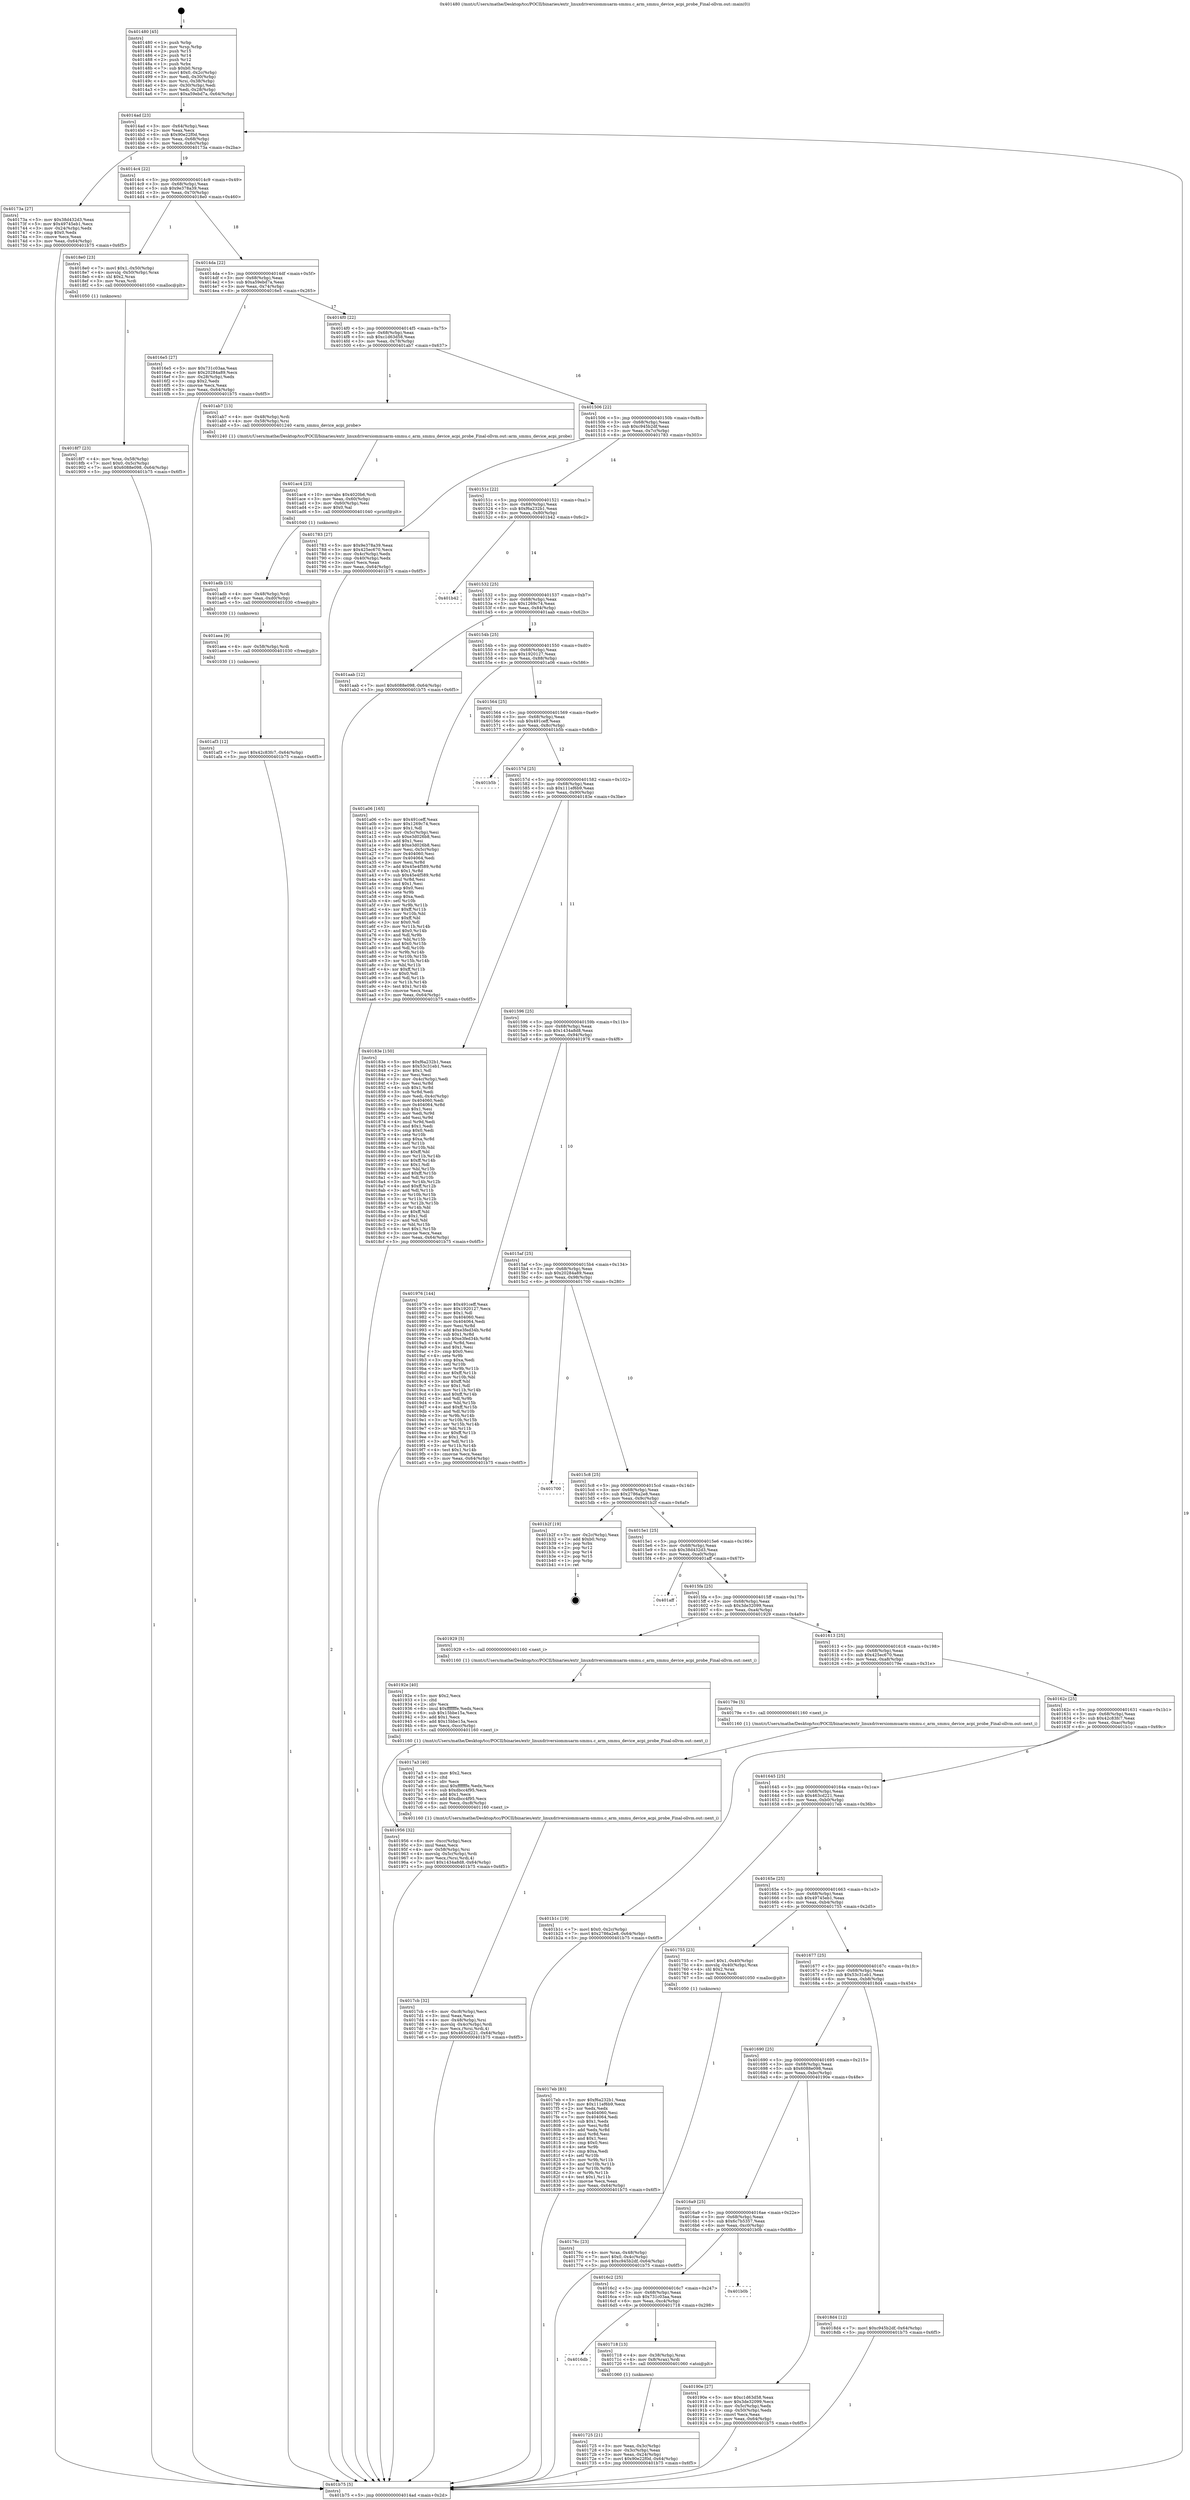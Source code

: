 digraph "0x401480" {
  label = "0x401480 (/mnt/c/Users/mathe/Desktop/tcc/POCII/binaries/extr_linuxdriversiommuarm-smmu.c_arm_smmu_device_acpi_probe_Final-ollvm.out::main(0))"
  labelloc = "t"
  node[shape=record]

  Entry [label="",width=0.3,height=0.3,shape=circle,fillcolor=black,style=filled]
  "0x4014ad" [label="{
     0x4014ad [23]\l
     | [instrs]\l
     &nbsp;&nbsp;0x4014ad \<+3\>: mov -0x64(%rbp),%eax\l
     &nbsp;&nbsp;0x4014b0 \<+2\>: mov %eax,%ecx\l
     &nbsp;&nbsp;0x4014b2 \<+6\>: sub $0x90e22f0d,%ecx\l
     &nbsp;&nbsp;0x4014b8 \<+3\>: mov %eax,-0x68(%rbp)\l
     &nbsp;&nbsp;0x4014bb \<+3\>: mov %ecx,-0x6c(%rbp)\l
     &nbsp;&nbsp;0x4014be \<+6\>: je 000000000040173a \<main+0x2ba\>\l
  }"]
  "0x40173a" [label="{
     0x40173a [27]\l
     | [instrs]\l
     &nbsp;&nbsp;0x40173a \<+5\>: mov $0x38d432d3,%eax\l
     &nbsp;&nbsp;0x40173f \<+5\>: mov $0x49745eb1,%ecx\l
     &nbsp;&nbsp;0x401744 \<+3\>: mov -0x24(%rbp),%edx\l
     &nbsp;&nbsp;0x401747 \<+3\>: cmp $0x0,%edx\l
     &nbsp;&nbsp;0x40174a \<+3\>: cmove %ecx,%eax\l
     &nbsp;&nbsp;0x40174d \<+3\>: mov %eax,-0x64(%rbp)\l
     &nbsp;&nbsp;0x401750 \<+5\>: jmp 0000000000401b75 \<main+0x6f5\>\l
  }"]
  "0x4014c4" [label="{
     0x4014c4 [22]\l
     | [instrs]\l
     &nbsp;&nbsp;0x4014c4 \<+5\>: jmp 00000000004014c9 \<main+0x49\>\l
     &nbsp;&nbsp;0x4014c9 \<+3\>: mov -0x68(%rbp),%eax\l
     &nbsp;&nbsp;0x4014cc \<+5\>: sub $0x9e378a39,%eax\l
     &nbsp;&nbsp;0x4014d1 \<+3\>: mov %eax,-0x70(%rbp)\l
     &nbsp;&nbsp;0x4014d4 \<+6\>: je 00000000004018e0 \<main+0x460\>\l
  }"]
  Exit [label="",width=0.3,height=0.3,shape=circle,fillcolor=black,style=filled,peripheries=2]
  "0x4018e0" [label="{
     0x4018e0 [23]\l
     | [instrs]\l
     &nbsp;&nbsp;0x4018e0 \<+7\>: movl $0x1,-0x50(%rbp)\l
     &nbsp;&nbsp;0x4018e7 \<+4\>: movslq -0x50(%rbp),%rax\l
     &nbsp;&nbsp;0x4018eb \<+4\>: shl $0x2,%rax\l
     &nbsp;&nbsp;0x4018ef \<+3\>: mov %rax,%rdi\l
     &nbsp;&nbsp;0x4018f2 \<+5\>: call 0000000000401050 \<malloc@plt\>\l
     | [calls]\l
     &nbsp;&nbsp;0x401050 \{1\} (unknown)\l
  }"]
  "0x4014da" [label="{
     0x4014da [22]\l
     | [instrs]\l
     &nbsp;&nbsp;0x4014da \<+5\>: jmp 00000000004014df \<main+0x5f\>\l
     &nbsp;&nbsp;0x4014df \<+3\>: mov -0x68(%rbp),%eax\l
     &nbsp;&nbsp;0x4014e2 \<+5\>: sub $0xa59ebd7a,%eax\l
     &nbsp;&nbsp;0x4014e7 \<+3\>: mov %eax,-0x74(%rbp)\l
     &nbsp;&nbsp;0x4014ea \<+6\>: je 00000000004016e5 \<main+0x265\>\l
  }"]
  "0x401af3" [label="{
     0x401af3 [12]\l
     | [instrs]\l
     &nbsp;&nbsp;0x401af3 \<+7\>: movl $0x42c83fc7,-0x64(%rbp)\l
     &nbsp;&nbsp;0x401afa \<+5\>: jmp 0000000000401b75 \<main+0x6f5\>\l
  }"]
  "0x4016e5" [label="{
     0x4016e5 [27]\l
     | [instrs]\l
     &nbsp;&nbsp;0x4016e5 \<+5\>: mov $0x731c03aa,%eax\l
     &nbsp;&nbsp;0x4016ea \<+5\>: mov $0x20284a89,%ecx\l
     &nbsp;&nbsp;0x4016ef \<+3\>: mov -0x28(%rbp),%edx\l
     &nbsp;&nbsp;0x4016f2 \<+3\>: cmp $0x2,%edx\l
     &nbsp;&nbsp;0x4016f5 \<+3\>: cmovne %ecx,%eax\l
     &nbsp;&nbsp;0x4016f8 \<+3\>: mov %eax,-0x64(%rbp)\l
     &nbsp;&nbsp;0x4016fb \<+5\>: jmp 0000000000401b75 \<main+0x6f5\>\l
  }"]
  "0x4014f0" [label="{
     0x4014f0 [22]\l
     | [instrs]\l
     &nbsp;&nbsp;0x4014f0 \<+5\>: jmp 00000000004014f5 \<main+0x75\>\l
     &nbsp;&nbsp;0x4014f5 \<+3\>: mov -0x68(%rbp),%eax\l
     &nbsp;&nbsp;0x4014f8 \<+5\>: sub $0xc1d63d58,%eax\l
     &nbsp;&nbsp;0x4014fd \<+3\>: mov %eax,-0x78(%rbp)\l
     &nbsp;&nbsp;0x401500 \<+6\>: je 0000000000401ab7 \<main+0x637\>\l
  }"]
  "0x401b75" [label="{
     0x401b75 [5]\l
     | [instrs]\l
     &nbsp;&nbsp;0x401b75 \<+5\>: jmp 00000000004014ad \<main+0x2d\>\l
  }"]
  "0x401480" [label="{
     0x401480 [45]\l
     | [instrs]\l
     &nbsp;&nbsp;0x401480 \<+1\>: push %rbp\l
     &nbsp;&nbsp;0x401481 \<+3\>: mov %rsp,%rbp\l
     &nbsp;&nbsp;0x401484 \<+2\>: push %r15\l
     &nbsp;&nbsp;0x401486 \<+2\>: push %r14\l
     &nbsp;&nbsp;0x401488 \<+2\>: push %r12\l
     &nbsp;&nbsp;0x40148a \<+1\>: push %rbx\l
     &nbsp;&nbsp;0x40148b \<+7\>: sub $0xb0,%rsp\l
     &nbsp;&nbsp;0x401492 \<+7\>: movl $0x0,-0x2c(%rbp)\l
     &nbsp;&nbsp;0x401499 \<+3\>: mov %edi,-0x30(%rbp)\l
     &nbsp;&nbsp;0x40149c \<+4\>: mov %rsi,-0x38(%rbp)\l
     &nbsp;&nbsp;0x4014a0 \<+3\>: mov -0x30(%rbp),%edi\l
     &nbsp;&nbsp;0x4014a3 \<+3\>: mov %edi,-0x28(%rbp)\l
     &nbsp;&nbsp;0x4014a6 \<+7\>: movl $0xa59ebd7a,-0x64(%rbp)\l
  }"]
  "0x401aea" [label="{
     0x401aea [9]\l
     | [instrs]\l
     &nbsp;&nbsp;0x401aea \<+4\>: mov -0x58(%rbp),%rdi\l
     &nbsp;&nbsp;0x401aee \<+5\>: call 0000000000401030 \<free@plt\>\l
     | [calls]\l
     &nbsp;&nbsp;0x401030 \{1\} (unknown)\l
  }"]
  "0x401ab7" [label="{
     0x401ab7 [13]\l
     | [instrs]\l
     &nbsp;&nbsp;0x401ab7 \<+4\>: mov -0x48(%rbp),%rdi\l
     &nbsp;&nbsp;0x401abb \<+4\>: mov -0x58(%rbp),%rsi\l
     &nbsp;&nbsp;0x401abf \<+5\>: call 0000000000401240 \<arm_smmu_device_acpi_probe\>\l
     | [calls]\l
     &nbsp;&nbsp;0x401240 \{1\} (/mnt/c/Users/mathe/Desktop/tcc/POCII/binaries/extr_linuxdriversiommuarm-smmu.c_arm_smmu_device_acpi_probe_Final-ollvm.out::arm_smmu_device_acpi_probe)\l
  }"]
  "0x401506" [label="{
     0x401506 [22]\l
     | [instrs]\l
     &nbsp;&nbsp;0x401506 \<+5\>: jmp 000000000040150b \<main+0x8b\>\l
     &nbsp;&nbsp;0x40150b \<+3\>: mov -0x68(%rbp),%eax\l
     &nbsp;&nbsp;0x40150e \<+5\>: sub $0xc945b2df,%eax\l
     &nbsp;&nbsp;0x401513 \<+3\>: mov %eax,-0x7c(%rbp)\l
     &nbsp;&nbsp;0x401516 \<+6\>: je 0000000000401783 \<main+0x303\>\l
  }"]
  "0x401adb" [label="{
     0x401adb [15]\l
     | [instrs]\l
     &nbsp;&nbsp;0x401adb \<+4\>: mov -0x48(%rbp),%rdi\l
     &nbsp;&nbsp;0x401adf \<+6\>: mov %eax,-0xd0(%rbp)\l
     &nbsp;&nbsp;0x401ae5 \<+5\>: call 0000000000401030 \<free@plt\>\l
     | [calls]\l
     &nbsp;&nbsp;0x401030 \{1\} (unknown)\l
  }"]
  "0x401783" [label="{
     0x401783 [27]\l
     | [instrs]\l
     &nbsp;&nbsp;0x401783 \<+5\>: mov $0x9e378a39,%eax\l
     &nbsp;&nbsp;0x401788 \<+5\>: mov $0x425ec670,%ecx\l
     &nbsp;&nbsp;0x40178d \<+3\>: mov -0x4c(%rbp),%edx\l
     &nbsp;&nbsp;0x401790 \<+3\>: cmp -0x40(%rbp),%edx\l
     &nbsp;&nbsp;0x401793 \<+3\>: cmovl %ecx,%eax\l
     &nbsp;&nbsp;0x401796 \<+3\>: mov %eax,-0x64(%rbp)\l
     &nbsp;&nbsp;0x401799 \<+5\>: jmp 0000000000401b75 \<main+0x6f5\>\l
  }"]
  "0x40151c" [label="{
     0x40151c [22]\l
     | [instrs]\l
     &nbsp;&nbsp;0x40151c \<+5\>: jmp 0000000000401521 \<main+0xa1\>\l
     &nbsp;&nbsp;0x401521 \<+3\>: mov -0x68(%rbp),%eax\l
     &nbsp;&nbsp;0x401524 \<+5\>: sub $0xf6a232b1,%eax\l
     &nbsp;&nbsp;0x401529 \<+3\>: mov %eax,-0x80(%rbp)\l
     &nbsp;&nbsp;0x40152c \<+6\>: je 0000000000401b42 \<main+0x6c2\>\l
  }"]
  "0x401ac4" [label="{
     0x401ac4 [23]\l
     | [instrs]\l
     &nbsp;&nbsp;0x401ac4 \<+10\>: movabs $0x4020b6,%rdi\l
     &nbsp;&nbsp;0x401ace \<+3\>: mov %eax,-0x60(%rbp)\l
     &nbsp;&nbsp;0x401ad1 \<+3\>: mov -0x60(%rbp),%esi\l
     &nbsp;&nbsp;0x401ad4 \<+2\>: mov $0x0,%al\l
     &nbsp;&nbsp;0x401ad6 \<+5\>: call 0000000000401040 \<printf@plt\>\l
     | [calls]\l
     &nbsp;&nbsp;0x401040 \{1\} (unknown)\l
  }"]
  "0x401b42" [label="{
     0x401b42\l
  }", style=dashed]
  "0x401532" [label="{
     0x401532 [25]\l
     | [instrs]\l
     &nbsp;&nbsp;0x401532 \<+5\>: jmp 0000000000401537 \<main+0xb7\>\l
     &nbsp;&nbsp;0x401537 \<+3\>: mov -0x68(%rbp),%eax\l
     &nbsp;&nbsp;0x40153a \<+5\>: sub $0x1269c74,%eax\l
     &nbsp;&nbsp;0x40153f \<+6\>: mov %eax,-0x84(%rbp)\l
     &nbsp;&nbsp;0x401545 \<+6\>: je 0000000000401aab \<main+0x62b\>\l
  }"]
  "0x401956" [label="{
     0x401956 [32]\l
     | [instrs]\l
     &nbsp;&nbsp;0x401956 \<+6\>: mov -0xcc(%rbp),%ecx\l
     &nbsp;&nbsp;0x40195c \<+3\>: imul %eax,%ecx\l
     &nbsp;&nbsp;0x40195f \<+4\>: mov -0x58(%rbp),%rsi\l
     &nbsp;&nbsp;0x401963 \<+4\>: movslq -0x5c(%rbp),%rdi\l
     &nbsp;&nbsp;0x401967 \<+3\>: mov %ecx,(%rsi,%rdi,4)\l
     &nbsp;&nbsp;0x40196a \<+7\>: movl $0x1434a8d8,-0x64(%rbp)\l
     &nbsp;&nbsp;0x401971 \<+5\>: jmp 0000000000401b75 \<main+0x6f5\>\l
  }"]
  "0x401aab" [label="{
     0x401aab [12]\l
     | [instrs]\l
     &nbsp;&nbsp;0x401aab \<+7\>: movl $0x6088e098,-0x64(%rbp)\l
     &nbsp;&nbsp;0x401ab2 \<+5\>: jmp 0000000000401b75 \<main+0x6f5\>\l
  }"]
  "0x40154b" [label="{
     0x40154b [25]\l
     | [instrs]\l
     &nbsp;&nbsp;0x40154b \<+5\>: jmp 0000000000401550 \<main+0xd0\>\l
     &nbsp;&nbsp;0x401550 \<+3\>: mov -0x68(%rbp),%eax\l
     &nbsp;&nbsp;0x401553 \<+5\>: sub $0x1920127,%eax\l
     &nbsp;&nbsp;0x401558 \<+6\>: mov %eax,-0x88(%rbp)\l
     &nbsp;&nbsp;0x40155e \<+6\>: je 0000000000401a06 \<main+0x586\>\l
  }"]
  "0x40192e" [label="{
     0x40192e [40]\l
     | [instrs]\l
     &nbsp;&nbsp;0x40192e \<+5\>: mov $0x2,%ecx\l
     &nbsp;&nbsp;0x401933 \<+1\>: cltd\l
     &nbsp;&nbsp;0x401934 \<+2\>: idiv %ecx\l
     &nbsp;&nbsp;0x401936 \<+6\>: imul $0xfffffffe,%edx,%ecx\l
     &nbsp;&nbsp;0x40193c \<+6\>: sub $0x15bbe15a,%ecx\l
     &nbsp;&nbsp;0x401942 \<+3\>: add $0x1,%ecx\l
     &nbsp;&nbsp;0x401945 \<+6\>: add $0x15bbe15a,%ecx\l
     &nbsp;&nbsp;0x40194b \<+6\>: mov %ecx,-0xcc(%rbp)\l
     &nbsp;&nbsp;0x401951 \<+5\>: call 0000000000401160 \<next_i\>\l
     | [calls]\l
     &nbsp;&nbsp;0x401160 \{1\} (/mnt/c/Users/mathe/Desktop/tcc/POCII/binaries/extr_linuxdriversiommuarm-smmu.c_arm_smmu_device_acpi_probe_Final-ollvm.out::next_i)\l
  }"]
  "0x401a06" [label="{
     0x401a06 [165]\l
     | [instrs]\l
     &nbsp;&nbsp;0x401a06 \<+5\>: mov $0x491ceff,%eax\l
     &nbsp;&nbsp;0x401a0b \<+5\>: mov $0x1269c74,%ecx\l
     &nbsp;&nbsp;0x401a10 \<+2\>: mov $0x1,%dl\l
     &nbsp;&nbsp;0x401a12 \<+3\>: mov -0x5c(%rbp),%esi\l
     &nbsp;&nbsp;0x401a15 \<+6\>: sub $0xe3d026b8,%esi\l
     &nbsp;&nbsp;0x401a1b \<+3\>: add $0x1,%esi\l
     &nbsp;&nbsp;0x401a1e \<+6\>: add $0xe3d026b8,%esi\l
     &nbsp;&nbsp;0x401a24 \<+3\>: mov %esi,-0x5c(%rbp)\l
     &nbsp;&nbsp;0x401a27 \<+7\>: mov 0x404060,%esi\l
     &nbsp;&nbsp;0x401a2e \<+7\>: mov 0x404064,%edi\l
     &nbsp;&nbsp;0x401a35 \<+3\>: mov %esi,%r8d\l
     &nbsp;&nbsp;0x401a38 \<+7\>: add $0x45e4f589,%r8d\l
     &nbsp;&nbsp;0x401a3f \<+4\>: sub $0x1,%r8d\l
     &nbsp;&nbsp;0x401a43 \<+7\>: sub $0x45e4f589,%r8d\l
     &nbsp;&nbsp;0x401a4a \<+4\>: imul %r8d,%esi\l
     &nbsp;&nbsp;0x401a4e \<+3\>: and $0x1,%esi\l
     &nbsp;&nbsp;0x401a51 \<+3\>: cmp $0x0,%esi\l
     &nbsp;&nbsp;0x401a54 \<+4\>: sete %r9b\l
     &nbsp;&nbsp;0x401a58 \<+3\>: cmp $0xa,%edi\l
     &nbsp;&nbsp;0x401a5b \<+4\>: setl %r10b\l
     &nbsp;&nbsp;0x401a5f \<+3\>: mov %r9b,%r11b\l
     &nbsp;&nbsp;0x401a62 \<+4\>: xor $0xff,%r11b\l
     &nbsp;&nbsp;0x401a66 \<+3\>: mov %r10b,%bl\l
     &nbsp;&nbsp;0x401a69 \<+3\>: xor $0xff,%bl\l
     &nbsp;&nbsp;0x401a6c \<+3\>: xor $0x0,%dl\l
     &nbsp;&nbsp;0x401a6f \<+3\>: mov %r11b,%r14b\l
     &nbsp;&nbsp;0x401a72 \<+4\>: and $0x0,%r14b\l
     &nbsp;&nbsp;0x401a76 \<+3\>: and %dl,%r9b\l
     &nbsp;&nbsp;0x401a79 \<+3\>: mov %bl,%r15b\l
     &nbsp;&nbsp;0x401a7c \<+4\>: and $0x0,%r15b\l
     &nbsp;&nbsp;0x401a80 \<+3\>: and %dl,%r10b\l
     &nbsp;&nbsp;0x401a83 \<+3\>: or %r9b,%r14b\l
     &nbsp;&nbsp;0x401a86 \<+3\>: or %r10b,%r15b\l
     &nbsp;&nbsp;0x401a89 \<+3\>: xor %r15b,%r14b\l
     &nbsp;&nbsp;0x401a8c \<+3\>: or %bl,%r11b\l
     &nbsp;&nbsp;0x401a8f \<+4\>: xor $0xff,%r11b\l
     &nbsp;&nbsp;0x401a93 \<+3\>: or $0x0,%dl\l
     &nbsp;&nbsp;0x401a96 \<+3\>: and %dl,%r11b\l
     &nbsp;&nbsp;0x401a99 \<+3\>: or %r11b,%r14b\l
     &nbsp;&nbsp;0x401a9c \<+4\>: test $0x1,%r14b\l
     &nbsp;&nbsp;0x401aa0 \<+3\>: cmovne %ecx,%eax\l
     &nbsp;&nbsp;0x401aa3 \<+3\>: mov %eax,-0x64(%rbp)\l
     &nbsp;&nbsp;0x401aa6 \<+5\>: jmp 0000000000401b75 \<main+0x6f5\>\l
  }"]
  "0x401564" [label="{
     0x401564 [25]\l
     | [instrs]\l
     &nbsp;&nbsp;0x401564 \<+5\>: jmp 0000000000401569 \<main+0xe9\>\l
     &nbsp;&nbsp;0x401569 \<+3\>: mov -0x68(%rbp),%eax\l
     &nbsp;&nbsp;0x40156c \<+5\>: sub $0x491ceff,%eax\l
     &nbsp;&nbsp;0x401571 \<+6\>: mov %eax,-0x8c(%rbp)\l
     &nbsp;&nbsp;0x401577 \<+6\>: je 0000000000401b5b \<main+0x6db\>\l
  }"]
  "0x4018f7" [label="{
     0x4018f7 [23]\l
     | [instrs]\l
     &nbsp;&nbsp;0x4018f7 \<+4\>: mov %rax,-0x58(%rbp)\l
     &nbsp;&nbsp;0x4018fb \<+7\>: movl $0x0,-0x5c(%rbp)\l
     &nbsp;&nbsp;0x401902 \<+7\>: movl $0x6088e098,-0x64(%rbp)\l
     &nbsp;&nbsp;0x401909 \<+5\>: jmp 0000000000401b75 \<main+0x6f5\>\l
  }"]
  "0x401b5b" [label="{
     0x401b5b\l
  }", style=dashed]
  "0x40157d" [label="{
     0x40157d [25]\l
     | [instrs]\l
     &nbsp;&nbsp;0x40157d \<+5\>: jmp 0000000000401582 \<main+0x102\>\l
     &nbsp;&nbsp;0x401582 \<+3\>: mov -0x68(%rbp),%eax\l
     &nbsp;&nbsp;0x401585 \<+5\>: sub $0x111ef6b9,%eax\l
     &nbsp;&nbsp;0x40158a \<+6\>: mov %eax,-0x90(%rbp)\l
     &nbsp;&nbsp;0x401590 \<+6\>: je 000000000040183e \<main+0x3be\>\l
  }"]
  "0x4017cb" [label="{
     0x4017cb [32]\l
     | [instrs]\l
     &nbsp;&nbsp;0x4017cb \<+6\>: mov -0xc8(%rbp),%ecx\l
     &nbsp;&nbsp;0x4017d1 \<+3\>: imul %eax,%ecx\l
     &nbsp;&nbsp;0x4017d4 \<+4\>: mov -0x48(%rbp),%rsi\l
     &nbsp;&nbsp;0x4017d8 \<+4\>: movslq -0x4c(%rbp),%rdi\l
     &nbsp;&nbsp;0x4017dc \<+3\>: mov %ecx,(%rsi,%rdi,4)\l
     &nbsp;&nbsp;0x4017df \<+7\>: movl $0x463cd221,-0x64(%rbp)\l
     &nbsp;&nbsp;0x4017e6 \<+5\>: jmp 0000000000401b75 \<main+0x6f5\>\l
  }"]
  "0x40183e" [label="{
     0x40183e [150]\l
     | [instrs]\l
     &nbsp;&nbsp;0x40183e \<+5\>: mov $0xf6a232b1,%eax\l
     &nbsp;&nbsp;0x401843 \<+5\>: mov $0x53c31eb1,%ecx\l
     &nbsp;&nbsp;0x401848 \<+2\>: mov $0x1,%dl\l
     &nbsp;&nbsp;0x40184a \<+2\>: xor %esi,%esi\l
     &nbsp;&nbsp;0x40184c \<+3\>: mov -0x4c(%rbp),%edi\l
     &nbsp;&nbsp;0x40184f \<+3\>: mov %esi,%r8d\l
     &nbsp;&nbsp;0x401852 \<+4\>: sub $0x1,%r8d\l
     &nbsp;&nbsp;0x401856 \<+3\>: sub %r8d,%edi\l
     &nbsp;&nbsp;0x401859 \<+3\>: mov %edi,-0x4c(%rbp)\l
     &nbsp;&nbsp;0x40185c \<+7\>: mov 0x404060,%edi\l
     &nbsp;&nbsp;0x401863 \<+8\>: mov 0x404064,%r8d\l
     &nbsp;&nbsp;0x40186b \<+3\>: sub $0x1,%esi\l
     &nbsp;&nbsp;0x40186e \<+3\>: mov %edi,%r9d\l
     &nbsp;&nbsp;0x401871 \<+3\>: add %esi,%r9d\l
     &nbsp;&nbsp;0x401874 \<+4\>: imul %r9d,%edi\l
     &nbsp;&nbsp;0x401878 \<+3\>: and $0x1,%edi\l
     &nbsp;&nbsp;0x40187b \<+3\>: cmp $0x0,%edi\l
     &nbsp;&nbsp;0x40187e \<+4\>: sete %r10b\l
     &nbsp;&nbsp;0x401882 \<+4\>: cmp $0xa,%r8d\l
     &nbsp;&nbsp;0x401886 \<+4\>: setl %r11b\l
     &nbsp;&nbsp;0x40188a \<+3\>: mov %r10b,%bl\l
     &nbsp;&nbsp;0x40188d \<+3\>: xor $0xff,%bl\l
     &nbsp;&nbsp;0x401890 \<+3\>: mov %r11b,%r14b\l
     &nbsp;&nbsp;0x401893 \<+4\>: xor $0xff,%r14b\l
     &nbsp;&nbsp;0x401897 \<+3\>: xor $0x1,%dl\l
     &nbsp;&nbsp;0x40189a \<+3\>: mov %bl,%r15b\l
     &nbsp;&nbsp;0x40189d \<+4\>: and $0xff,%r15b\l
     &nbsp;&nbsp;0x4018a1 \<+3\>: and %dl,%r10b\l
     &nbsp;&nbsp;0x4018a4 \<+3\>: mov %r14b,%r12b\l
     &nbsp;&nbsp;0x4018a7 \<+4\>: and $0xff,%r12b\l
     &nbsp;&nbsp;0x4018ab \<+3\>: and %dl,%r11b\l
     &nbsp;&nbsp;0x4018ae \<+3\>: or %r10b,%r15b\l
     &nbsp;&nbsp;0x4018b1 \<+3\>: or %r11b,%r12b\l
     &nbsp;&nbsp;0x4018b4 \<+3\>: xor %r12b,%r15b\l
     &nbsp;&nbsp;0x4018b7 \<+3\>: or %r14b,%bl\l
     &nbsp;&nbsp;0x4018ba \<+3\>: xor $0xff,%bl\l
     &nbsp;&nbsp;0x4018bd \<+3\>: or $0x1,%dl\l
     &nbsp;&nbsp;0x4018c0 \<+2\>: and %dl,%bl\l
     &nbsp;&nbsp;0x4018c2 \<+3\>: or %bl,%r15b\l
     &nbsp;&nbsp;0x4018c5 \<+4\>: test $0x1,%r15b\l
     &nbsp;&nbsp;0x4018c9 \<+3\>: cmovne %ecx,%eax\l
     &nbsp;&nbsp;0x4018cc \<+3\>: mov %eax,-0x64(%rbp)\l
     &nbsp;&nbsp;0x4018cf \<+5\>: jmp 0000000000401b75 \<main+0x6f5\>\l
  }"]
  "0x401596" [label="{
     0x401596 [25]\l
     | [instrs]\l
     &nbsp;&nbsp;0x401596 \<+5\>: jmp 000000000040159b \<main+0x11b\>\l
     &nbsp;&nbsp;0x40159b \<+3\>: mov -0x68(%rbp),%eax\l
     &nbsp;&nbsp;0x40159e \<+5\>: sub $0x1434a8d8,%eax\l
     &nbsp;&nbsp;0x4015a3 \<+6\>: mov %eax,-0x94(%rbp)\l
     &nbsp;&nbsp;0x4015a9 \<+6\>: je 0000000000401976 \<main+0x4f6\>\l
  }"]
  "0x4017a3" [label="{
     0x4017a3 [40]\l
     | [instrs]\l
     &nbsp;&nbsp;0x4017a3 \<+5\>: mov $0x2,%ecx\l
     &nbsp;&nbsp;0x4017a8 \<+1\>: cltd\l
     &nbsp;&nbsp;0x4017a9 \<+2\>: idiv %ecx\l
     &nbsp;&nbsp;0x4017ab \<+6\>: imul $0xfffffffe,%edx,%ecx\l
     &nbsp;&nbsp;0x4017b1 \<+6\>: sub $0xdbcc4f95,%ecx\l
     &nbsp;&nbsp;0x4017b7 \<+3\>: add $0x1,%ecx\l
     &nbsp;&nbsp;0x4017ba \<+6\>: add $0xdbcc4f95,%ecx\l
     &nbsp;&nbsp;0x4017c0 \<+6\>: mov %ecx,-0xc8(%rbp)\l
     &nbsp;&nbsp;0x4017c6 \<+5\>: call 0000000000401160 \<next_i\>\l
     | [calls]\l
     &nbsp;&nbsp;0x401160 \{1\} (/mnt/c/Users/mathe/Desktop/tcc/POCII/binaries/extr_linuxdriversiommuarm-smmu.c_arm_smmu_device_acpi_probe_Final-ollvm.out::next_i)\l
  }"]
  "0x401976" [label="{
     0x401976 [144]\l
     | [instrs]\l
     &nbsp;&nbsp;0x401976 \<+5\>: mov $0x491ceff,%eax\l
     &nbsp;&nbsp;0x40197b \<+5\>: mov $0x1920127,%ecx\l
     &nbsp;&nbsp;0x401980 \<+2\>: mov $0x1,%dl\l
     &nbsp;&nbsp;0x401982 \<+7\>: mov 0x404060,%esi\l
     &nbsp;&nbsp;0x401989 \<+7\>: mov 0x404064,%edi\l
     &nbsp;&nbsp;0x401990 \<+3\>: mov %esi,%r8d\l
     &nbsp;&nbsp;0x401993 \<+7\>: add $0xe3fed34b,%r8d\l
     &nbsp;&nbsp;0x40199a \<+4\>: sub $0x1,%r8d\l
     &nbsp;&nbsp;0x40199e \<+7\>: sub $0xe3fed34b,%r8d\l
     &nbsp;&nbsp;0x4019a5 \<+4\>: imul %r8d,%esi\l
     &nbsp;&nbsp;0x4019a9 \<+3\>: and $0x1,%esi\l
     &nbsp;&nbsp;0x4019ac \<+3\>: cmp $0x0,%esi\l
     &nbsp;&nbsp;0x4019af \<+4\>: sete %r9b\l
     &nbsp;&nbsp;0x4019b3 \<+3\>: cmp $0xa,%edi\l
     &nbsp;&nbsp;0x4019b6 \<+4\>: setl %r10b\l
     &nbsp;&nbsp;0x4019ba \<+3\>: mov %r9b,%r11b\l
     &nbsp;&nbsp;0x4019bd \<+4\>: xor $0xff,%r11b\l
     &nbsp;&nbsp;0x4019c1 \<+3\>: mov %r10b,%bl\l
     &nbsp;&nbsp;0x4019c4 \<+3\>: xor $0xff,%bl\l
     &nbsp;&nbsp;0x4019c7 \<+3\>: xor $0x1,%dl\l
     &nbsp;&nbsp;0x4019ca \<+3\>: mov %r11b,%r14b\l
     &nbsp;&nbsp;0x4019cd \<+4\>: and $0xff,%r14b\l
     &nbsp;&nbsp;0x4019d1 \<+3\>: and %dl,%r9b\l
     &nbsp;&nbsp;0x4019d4 \<+3\>: mov %bl,%r15b\l
     &nbsp;&nbsp;0x4019d7 \<+4\>: and $0xff,%r15b\l
     &nbsp;&nbsp;0x4019db \<+3\>: and %dl,%r10b\l
     &nbsp;&nbsp;0x4019de \<+3\>: or %r9b,%r14b\l
     &nbsp;&nbsp;0x4019e1 \<+3\>: or %r10b,%r15b\l
     &nbsp;&nbsp;0x4019e4 \<+3\>: xor %r15b,%r14b\l
     &nbsp;&nbsp;0x4019e7 \<+3\>: or %bl,%r11b\l
     &nbsp;&nbsp;0x4019ea \<+4\>: xor $0xff,%r11b\l
     &nbsp;&nbsp;0x4019ee \<+3\>: or $0x1,%dl\l
     &nbsp;&nbsp;0x4019f1 \<+3\>: and %dl,%r11b\l
     &nbsp;&nbsp;0x4019f4 \<+3\>: or %r11b,%r14b\l
     &nbsp;&nbsp;0x4019f7 \<+4\>: test $0x1,%r14b\l
     &nbsp;&nbsp;0x4019fb \<+3\>: cmovne %ecx,%eax\l
     &nbsp;&nbsp;0x4019fe \<+3\>: mov %eax,-0x64(%rbp)\l
     &nbsp;&nbsp;0x401a01 \<+5\>: jmp 0000000000401b75 \<main+0x6f5\>\l
  }"]
  "0x4015af" [label="{
     0x4015af [25]\l
     | [instrs]\l
     &nbsp;&nbsp;0x4015af \<+5\>: jmp 00000000004015b4 \<main+0x134\>\l
     &nbsp;&nbsp;0x4015b4 \<+3\>: mov -0x68(%rbp),%eax\l
     &nbsp;&nbsp;0x4015b7 \<+5\>: sub $0x20284a89,%eax\l
     &nbsp;&nbsp;0x4015bc \<+6\>: mov %eax,-0x98(%rbp)\l
     &nbsp;&nbsp;0x4015c2 \<+6\>: je 0000000000401700 \<main+0x280\>\l
  }"]
  "0x40176c" [label="{
     0x40176c [23]\l
     | [instrs]\l
     &nbsp;&nbsp;0x40176c \<+4\>: mov %rax,-0x48(%rbp)\l
     &nbsp;&nbsp;0x401770 \<+7\>: movl $0x0,-0x4c(%rbp)\l
     &nbsp;&nbsp;0x401777 \<+7\>: movl $0xc945b2df,-0x64(%rbp)\l
     &nbsp;&nbsp;0x40177e \<+5\>: jmp 0000000000401b75 \<main+0x6f5\>\l
  }"]
  "0x401700" [label="{
     0x401700\l
  }", style=dashed]
  "0x4015c8" [label="{
     0x4015c8 [25]\l
     | [instrs]\l
     &nbsp;&nbsp;0x4015c8 \<+5\>: jmp 00000000004015cd \<main+0x14d\>\l
     &nbsp;&nbsp;0x4015cd \<+3\>: mov -0x68(%rbp),%eax\l
     &nbsp;&nbsp;0x4015d0 \<+5\>: sub $0x2786a2e8,%eax\l
     &nbsp;&nbsp;0x4015d5 \<+6\>: mov %eax,-0x9c(%rbp)\l
     &nbsp;&nbsp;0x4015db \<+6\>: je 0000000000401b2f \<main+0x6af\>\l
  }"]
  "0x401725" [label="{
     0x401725 [21]\l
     | [instrs]\l
     &nbsp;&nbsp;0x401725 \<+3\>: mov %eax,-0x3c(%rbp)\l
     &nbsp;&nbsp;0x401728 \<+3\>: mov -0x3c(%rbp),%eax\l
     &nbsp;&nbsp;0x40172b \<+3\>: mov %eax,-0x24(%rbp)\l
     &nbsp;&nbsp;0x40172e \<+7\>: movl $0x90e22f0d,-0x64(%rbp)\l
     &nbsp;&nbsp;0x401735 \<+5\>: jmp 0000000000401b75 \<main+0x6f5\>\l
  }"]
  "0x401b2f" [label="{
     0x401b2f [19]\l
     | [instrs]\l
     &nbsp;&nbsp;0x401b2f \<+3\>: mov -0x2c(%rbp),%eax\l
     &nbsp;&nbsp;0x401b32 \<+7\>: add $0xb0,%rsp\l
     &nbsp;&nbsp;0x401b39 \<+1\>: pop %rbx\l
     &nbsp;&nbsp;0x401b3a \<+2\>: pop %r12\l
     &nbsp;&nbsp;0x401b3c \<+2\>: pop %r14\l
     &nbsp;&nbsp;0x401b3e \<+2\>: pop %r15\l
     &nbsp;&nbsp;0x401b40 \<+1\>: pop %rbp\l
     &nbsp;&nbsp;0x401b41 \<+1\>: ret\l
  }"]
  "0x4015e1" [label="{
     0x4015e1 [25]\l
     | [instrs]\l
     &nbsp;&nbsp;0x4015e1 \<+5\>: jmp 00000000004015e6 \<main+0x166\>\l
     &nbsp;&nbsp;0x4015e6 \<+3\>: mov -0x68(%rbp),%eax\l
     &nbsp;&nbsp;0x4015e9 \<+5\>: sub $0x38d432d3,%eax\l
     &nbsp;&nbsp;0x4015ee \<+6\>: mov %eax,-0xa0(%rbp)\l
     &nbsp;&nbsp;0x4015f4 \<+6\>: je 0000000000401aff \<main+0x67f\>\l
  }"]
  "0x4016db" [label="{
     0x4016db\l
  }", style=dashed]
  "0x401aff" [label="{
     0x401aff\l
  }", style=dashed]
  "0x4015fa" [label="{
     0x4015fa [25]\l
     | [instrs]\l
     &nbsp;&nbsp;0x4015fa \<+5\>: jmp 00000000004015ff \<main+0x17f\>\l
     &nbsp;&nbsp;0x4015ff \<+3\>: mov -0x68(%rbp),%eax\l
     &nbsp;&nbsp;0x401602 \<+5\>: sub $0x3de32099,%eax\l
     &nbsp;&nbsp;0x401607 \<+6\>: mov %eax,-0xa4(%rbp)\l
     &nbsp;&nbsp;0x40160d \<+6\>: je 0000000000401929 \<main+0x4a9\>\l
  }"]
  "0x401718" [label="{
     0x401718 [13]\l
     | [instrs]\l
     &nbsp;&nbsp;0x401718 \<+4\>: mov -0x38(%rbp),%rax\l
     &nbsp;&nbsp;0x40171c \<+4\>: mov 0x8(%rax),%rdi\l
     &nbsp;&nbsp;0x401720 \<+5\>: call 0000000000401060 \<atoi@plt\>\l
     | [calls]\l
     &nbsp;&nbsp;0x401060 \{1\} (unknown)\l
  }"]
  "0x401929" [label="{
     0x401929 [5]\l
     | [instrs]\l
     &nbsp;&nbsp;0x401929 \<+5\>: call 0000000000401160 \<next_i\>\l
     | [calls]\l
     &nbsp;&nbsp;0x401160 \{1\} (/mnt/c/Users/mathe/Desktop/tcc/POCII/binaries/extr_linuxdriversiommuarm-smmu.c_arm_smmu_device_acpi_probe_Final-ollvm.out::next_i)\l
  }"]
  "0x401613" [label="{
     0x401613 [25]\l
     | [instrs]\l
     &nbsp;&nbsp;0x401613 \<+5\>: jmp 0000000000401618 \<main+0x198\>\l
     &nbsp;&nbsp;0x401618 \<+3\>: mov -0x68(%rbp),%eax\l
     &nbsp;&nbsp;0x40161b \<+5\>: sub $0x425ec670,%eax\l
     &nbsp;&nbsp;0x401620 \<+6\>: mov %eax,-0xa8(%rbp)\l
     &nbsp;&nbsp;0x401626 \<+6\>: je 000000000040179e \<main+0x31e\>\l
  }"]
  "0x4016c2" [label="{
     0x4016c2 [25]\l
     | [instrs]\l
     &nbsp;&nbsp;0x4016c2 \<+5\>: jmp 00000000004016c7 \<main+0x247\>\l
     &nbsp;&nbsp;0x4016c7 \<+3\>: mov -0x68(%rbp),%eax\l
     &nbsp;&nbsp;0x4016ca \<+5\>: sub $0x731c03aa,%eax\l
     &nbsp;&nbsp;0x4016cf \<+6\>: mov %eax,-0xc4(%rbp)\l
     &nbsp;&nbsp;0x4016d5 \<+6\>: je 0000000000401718 \<main+0x298\>\l
  }"]
  "0x40179e" [label="{
     0x40179e [5]\l
     | [instrs]\l
     &nbsp;&nbsp;0x40179e \<+5\>: call 0000000000401160 \<next_i\>\l
     | [calls]\l
     &nbsp;&nbsp;0x401160 \{1\} (/mnt/c/Users/mathe/Desktop/tcc/POCII/binaries/extr_linuxdriversiommuarm-smmu.c_arm_smmu_device_acpi_probe_Final-ollvm.out::next_i)\l
  }"]
  "0x40162c" [label="{
     0x40162c [25]\l
     | [instrs]\l
     &nbsp;&nbsp;0x40162c \<+5\>: jmp 0000000000401631 \<main+0x1b1\>\l
     &nbsp;&nbsp;0x401631 \<+3\>: mov -0x68(%rbp),%eax\l
     &nbsp;&nbsp;0x401634 \<+5\>: sub $0x42c83fc7,%eax\l
     &nbsp;&nbsp;0x401639 \<+6\>: mov %eax,-0xac(%rbp)\l
     &nbsp;&nbsp;0x40163f \<+6\>: je 0000000000401b1c \<main+0x69c\>\l
  }"]
  "0x401b0b" [label="{
     0x401b0b\l
  }", style=dashed]
  "0x401b1c" [label="{
     0x401b1c [19]\l
     | [instrs]\l
     &nbsp;&nbsp;0x401b1c \<+7\>: movl $0x0,-0x2c(%rbp)\l
     &nbsp;&nbsp;0x401b23 \<+7\>: movl $0x2786a2e8,-0x64(%rbp)\l
     &nbsp;&nbsp;0x401b2a \<+5\>: jmp 0000000000401b75 \<main+0x6f5\>\l
  }"]
  "0x401645" [label="{
     0x401645 [25]\l
     | [instrs]\l
     &nbsp;&nbsp;0x401645 \<+5\>: jmp 000000000040164a \<main+0x1ca\>\l
     &nbsp;&nbsp;0x40164a \<+3\>: mov -0x68(%rbp),%eax\l
     &nbsp;&nbsp;0x40164d \<+5\>: sub $0x463cd221,%eax\l
     &nbsp;&nbsp;0x401652 \<+6\>: mov %eax,-0xb0(%rbp)\l
     &nbsp;&nbsp;0x401658 \<+6\>: je 00000000004017eb \<main+0x36b\>\l
  }"]
  "0x4016a9" [label="{
     0x4016a9 [25]\l
     | [instrs]\l
     &nbsp;&nbsp;0x4016a9 \<+5\>: jmp 00000000004016ae \<main+0x22e\>\l
     &nbsp;&nbsp;0x4016ae \<+3\>: mov -0x68(%rbp),%eax\l
     &nbsp;&nbsp;0x4016b1 \<+5\>: sub $0x6c7b5357,%eax\l
     &nbsp;&nbsp;0x4016b6 \<+6\>: mov %eax,-0xc0(%rbp)\l
     &nbsp;&nbsp;0x4016bc \<+6\>: je 0000000000401b0b \<main+0x68b\>\l
  }"]
  "0x4017eb" [label="{
     0x4017eb [83]\l
     | [instrs]\l
     &nbsp;&nbsp;0x4017eb \<+5\>: mov $0xf6a232b1,%eax\l
     &nbsp;&nbsp;0x4017f0 \<+5\>: mov $0x111ef6b9,%ecx\l
     &nbsp;&nbsp;0x4017f5 \<+2\>: xor %edx,%edx\l
     &nbsp;&nbsp;0x4017f7 \<+7\>: mov 0x404060,%esi\l
     &nbsp;&nbsp;0x4017fe \<+7\>: mov 0x404064,%edi\l
     &nbsp;&nbsp;0x401805 \<+3\>: sub $0x1,%edx\l
     &nbsp;&nbsp;0x401808 \<+3\>: mov %esi,%r8d\l
     &nbsp;&nbsp;0x40180b \<+3\>: add %edx,%r8d\l
     &nbsp;&nbsp;0x40180e \<+4\>: imul %r8d,%esi\l
     &nbsp;&nbsp;0x401812 \<+3\>: and $0x1,%esi\l
     &nbsp;&nbsp;0x401815 \<+3\>: cmp $0x0,%esi\l
     &nbsp;&nbsp;0x401818 \<+4\>: sete %r9b\l
     &nbsp;&nbsp;0x40181c \<+3\>: cmp $0xa,%edi\l
     &nbsp;&nbsp;0x40181f \<+4\>: setl %r10b\l
     &nbsp;&nbsp;0x401823 \<+3\>: mov %r9b,%r11b\l
     &nbsp;&nbsp;0x401826 \<+3\>: and %r10b,%r11b\l
     &nbsp;&nbsp;0x401829 \<+3\>: xor %r10b,%r9b\l
     &nbsp;&nbsp;0x40182c \<+3\>: or %r9b,%r11b\l
     &nbsp;&nbsp;0x40182f \<+4\>: test $0x1,%r11b\l
     &nbsp;&nbsp;0x401833 \<+3\>: cmovne %ecx,%eax\l
     &nbsp;&nbsp;0x401836 \<+3\>: mov %eax,-0x64(%rbp)\l
     &nbsp;&nbsp;0x401839 \<+5\>: jmp 0000000000401b75 \<main+0x6f5\>\l
  }"]
  "0x40165e" [label="{
     0x40165e [25]\l
     | [instrs]\l
     &nbsp;&nbsp;0x40165e \<+5\>: jmp 0000000000401663 \<main+0x1e3\>\l
     &nbsp;&nbsp;0x401663 \<+3\>: mov -0x68(%rbp),%eax\l
     &nbsp;&nbsp;0x401666 \<+5\>: sub $0x49745eb1,%eax\l
     &nbsp;&nbsp;0x40166b \<+6\>: mov %eax,-0xb4(%rbp)\l
     &nbsp;&nbsp;0x401671 \<+6\>: je 0000000000401755 \<main+0x2d5\>\l
  }"]
  "0x40190e" [label="{
     0x40190e [27]\l
     | [instrs]\l
     &nbsp;&nbsp;0x40190e \<+5\>: mov $0xc1d63d58,%eax\l
     &nbsp;&nbsp;0x401913 \<+5\>: mov $0x3de32099,%ecx\l
     &nbsp;&nbsp;0x401918 \<+3\>: mov -0x5c(%rbp),%edx\l
     &nbsp;&nbsp;0x40191b \<+3\>: cmp -0x50(%rbp),%edx\l
     &nbsp;&nbsp;0x40191e \<+3\>: cmovl %ecx,%eax\l
     &nbsp;&nbsp;0x401921 \<+3\>: mov %eax,-0x64(%rbp)\l
     &nbsp;&nbsp;0x401924 \<+5\>: jmp 0000000000401b75 \<main+0x6f5\>\l
  }"]
  "0x401755" [label="{
     0x401755 [23]\l
     | [instrs]\l
     &nbsp;&nbsp;0x401755 \<+7\>: movl $0x1,-0x40(%rbp)\l
     &nbsp;&nbsp;0x40175c \<+4\>: movslq -0x40(%rbp),%rax\l
     &nbsp;&nbsp;0x401760 \<+4\>: shl $0x2,%rax\l
     &nbsp;&nbsp;0x401764 \<+3\>: mov %rax,%rdi\l
     &nbsp;&nbsp;0x401767 \<+5\>: call 0000000000401050 \<malloc@plt\>\l
     | [calls]\l
     &nbsp;&nbsp;0x401050 \{1\} (unknown)\l
  }"]
  "0x401677" [label="{
     0x401677 [25]\l
     | [instrs]\l
     &nbsp;&nbsp;0x401677 \<+5\>: jmp 000000000040167c \<main+0x1fc\>\l
     &nbsp;&nbsp;0x40167c \<+3\>: mov -0x68(%rbp),%eax\l
     &nbsp;&nbsp;0x40167f \<+5\>: sub $0x53c31eb1,%eax\l
     &nbsp;&nbsp;0x401684 \<+6\>: mov %eax,-0xb8(%rbp)\l
     &nbsp;&nbsp;0x40168a \<+6\>: je 00000000004018d4 \<main+0x454\>\l
  }"]
  "0x401690" [label="{
     0x401690 [25]\l
     | [instrs]\l
     &nbsp;&nbsp;0x401690 \<+5\>: jmp 0000000000401695 \<main+0x215\>\l
     &nbsp;&nbsp;0x401695 \<+3\>: mov -0x68(%rbp),%eax\l
     &nbsp;&nbsp;0x401698 \<+5\>: sub $0x6088e098,%eax\l
     &nbsp;&nbsp;0x40169d \<+6\>: mov %eax,-0xbc(%rbp)\l
     &nbsp;&nbsp;0x4016a3 \<+6\>: je 000000000040190e \<main+0x48e\>\l
  }"]
  "0x4018d4" [label="{
     0x4018d4 [12]\l
     | [instrs]\l
     &nbsp;&nbsp;0x4018d4 \<+7\>: movl $0xc945b2df,-0x64(%rbp)\l
     &nbsp;&nbsp;0x4018db \<+5\>: jmp 0000000000401b75 \<main+0x6f5\>\l
  }"]
  Entry -> "0x401480" [label=" 1"]
  "0x4014ad" -> "0x40173a" [label=" 1"]
  "0x4014ad" -> "0x4014c4" [label=" 19"]
  "0x401b2f" -> Exit [label=" 1"]
  "0x4014c4" -> "0x4018e0" [label=" 1"]
  "0x4014c4" -> "0x4014da" [label=" 18"]
  "0x401b1c" -> "0x401b75" [label=" 1"]
  "0x4014da" -> "0x4016e5" [label=" 1"]
  "0x4014da" -> "0x4014f0" [label=" 17"]
  "0x4016e5" -> "0x401b75" [label=" 1"]
  "0x401480" -> "0x4014ad" [label=" 1"]
  "0x401b75" -> "0x4014ad" [label=" 19"]
  "0x401af3" -> "0x401b75" [label=" 1"]
  "0x4014f0" -> "0x401ab7" [label=" 1"]
  "0x4014f0" -> "0x401506" [label=" 16"]
  "0x401aea" -> "0x401af3" [label=" 1"]
  "0x401506" -> "0x401783" [label=" 2"]
  "0x401506" -> "0x40151c" [label=" 14"]
  "0x401adb" -> "0x401aea" [label=" 1"]
  "0x40151c" -> "0x401b42" [label=" 0"]
  "0x40151c" -> "0x401532" [label=" 14"]
  "0x401ac4" -> "0x401adb" [label=" 1"]
  "0x401532" -> "0x401aab" [label=" 1"]
  "0x401532" -> "0x40154b" [label=" 13"]
  "0x401ab7" -> "0x401ac4" [label=" 1"]
  "0x40154b" -> "0x401a06" [label=" 1"]
  "0x40154b" -> "0x401564" [label=" 12"]
  "0x401aab" -> "0x401b75" [label=" 1"]
  "0x401564" -> "0x401b5b" [label=" 0"]
  "0x401564" -> "0x40157d" [label=" 12"]
  "0x401a06" -> "0x401b75" [label=" 1"]
  "0x40157d" -> "0x40183e" [label=" 1"]
  "0x40157d" -> "0x401596" [label=" 11"]
  "0x401976" -> "0x401b75" [label=" 1"]
  "0x401596" -> "0x401976" [label=" 1"]
  "0x401596" -> "0x4015af" [label=" 10"]
  "0x401956" -> "0x401b75" [label=" 1"]
  "0x4015af" -> "0x401700" [label=" 0"]
  "0x4015af" -> "0x4015c8" [label=" 10"]
  "0x40192e" -> "0x401956" [label=" 1"]
  "0x4015c8" -> "0x401b2f" [label=" 1"]
  "0x4015c8" -> "0x4015e1" [label=" 9"]
  "0x401929" -> "0x40192e" [label=" 1"]
  "0x4015e1" -> "0x401aff" [label=" 0"]
  "0x4015e1" -> "0x4015fa" [label=" 9"]
  "0x40190e" -> "0x401b75" [label=" 2"]
  "0x4015fa" -> "0x401929" [label=" 1"]
  "0x4015fa" -> "0x401613" [label=" 8"]
  "0x4018f7" -> "0x401b75" [label=" 1"]
  "0x401613" -> "0x40179e" [label=" 1"]
  "0x401613" -> "0x40162c" [label=" 7"]
  "0x4018d4" -> "0x401b75" [label=" 1"]
  "0x40162c" -> "0x401b1c" [label=" 1"]
  "0x40162c" -> "0x401645" [label=" 6"]
  "0x40183e" -> "0x401b75" [label=" 1"]
  "0x401645" -> "0x4017eb" [label=" 1"]
  "0x401645" -> "0x40165e" [label=" 5"]
  "0x4017cb" -> "0x401b75" [label=" 1"]
  "0x40165e" -> "0x401755" [label=" 1"]
  "0x40165e" -> "0x401677" [label=" 4"]
  "0x4017a3" -> "0x4017cb" [label=" 1"]
  "0x401677" -> "0x4018d4" [label=" 1"]
  "0x401677" -> "0x401690" [label=" 3"]
  "0x40179e" -> "0x4017a3" [label=" 1"]
  "0x401690" -> "0x40190e" [label=" 2"]
  "0x401690" -> "0x4016a9" [label=" 1"]
  "0x4017eb" -> "0x401b75" [label=" 1"]
  "0x4016a9" -> "0x401b0b" [label=" 0"]
  "0x4016a9" -> "0x4016c2" [label=" 1"]
  "0x4018e0" -> "0x4018f7" [label=" 1"]
  "0x4016c2" -> "0x401718" [label=" 1"]
  "0x4016c2" -> "0x4016db" [label=" 0"]
  "0x401718" -> "0x401725" [label=" 1"]
  "0x401725" -> "0x401b75" [label=" 1"]
  "0x40173a" -> "0x401b75" [label=" 1"]
  "0x401755" -> "0x40176c" [label=" 1"]
  "0x40176c" -> "0x401b75" [label=" 1"]
  "0x401783" -> "0x401b75" [label=" 2"]
}
